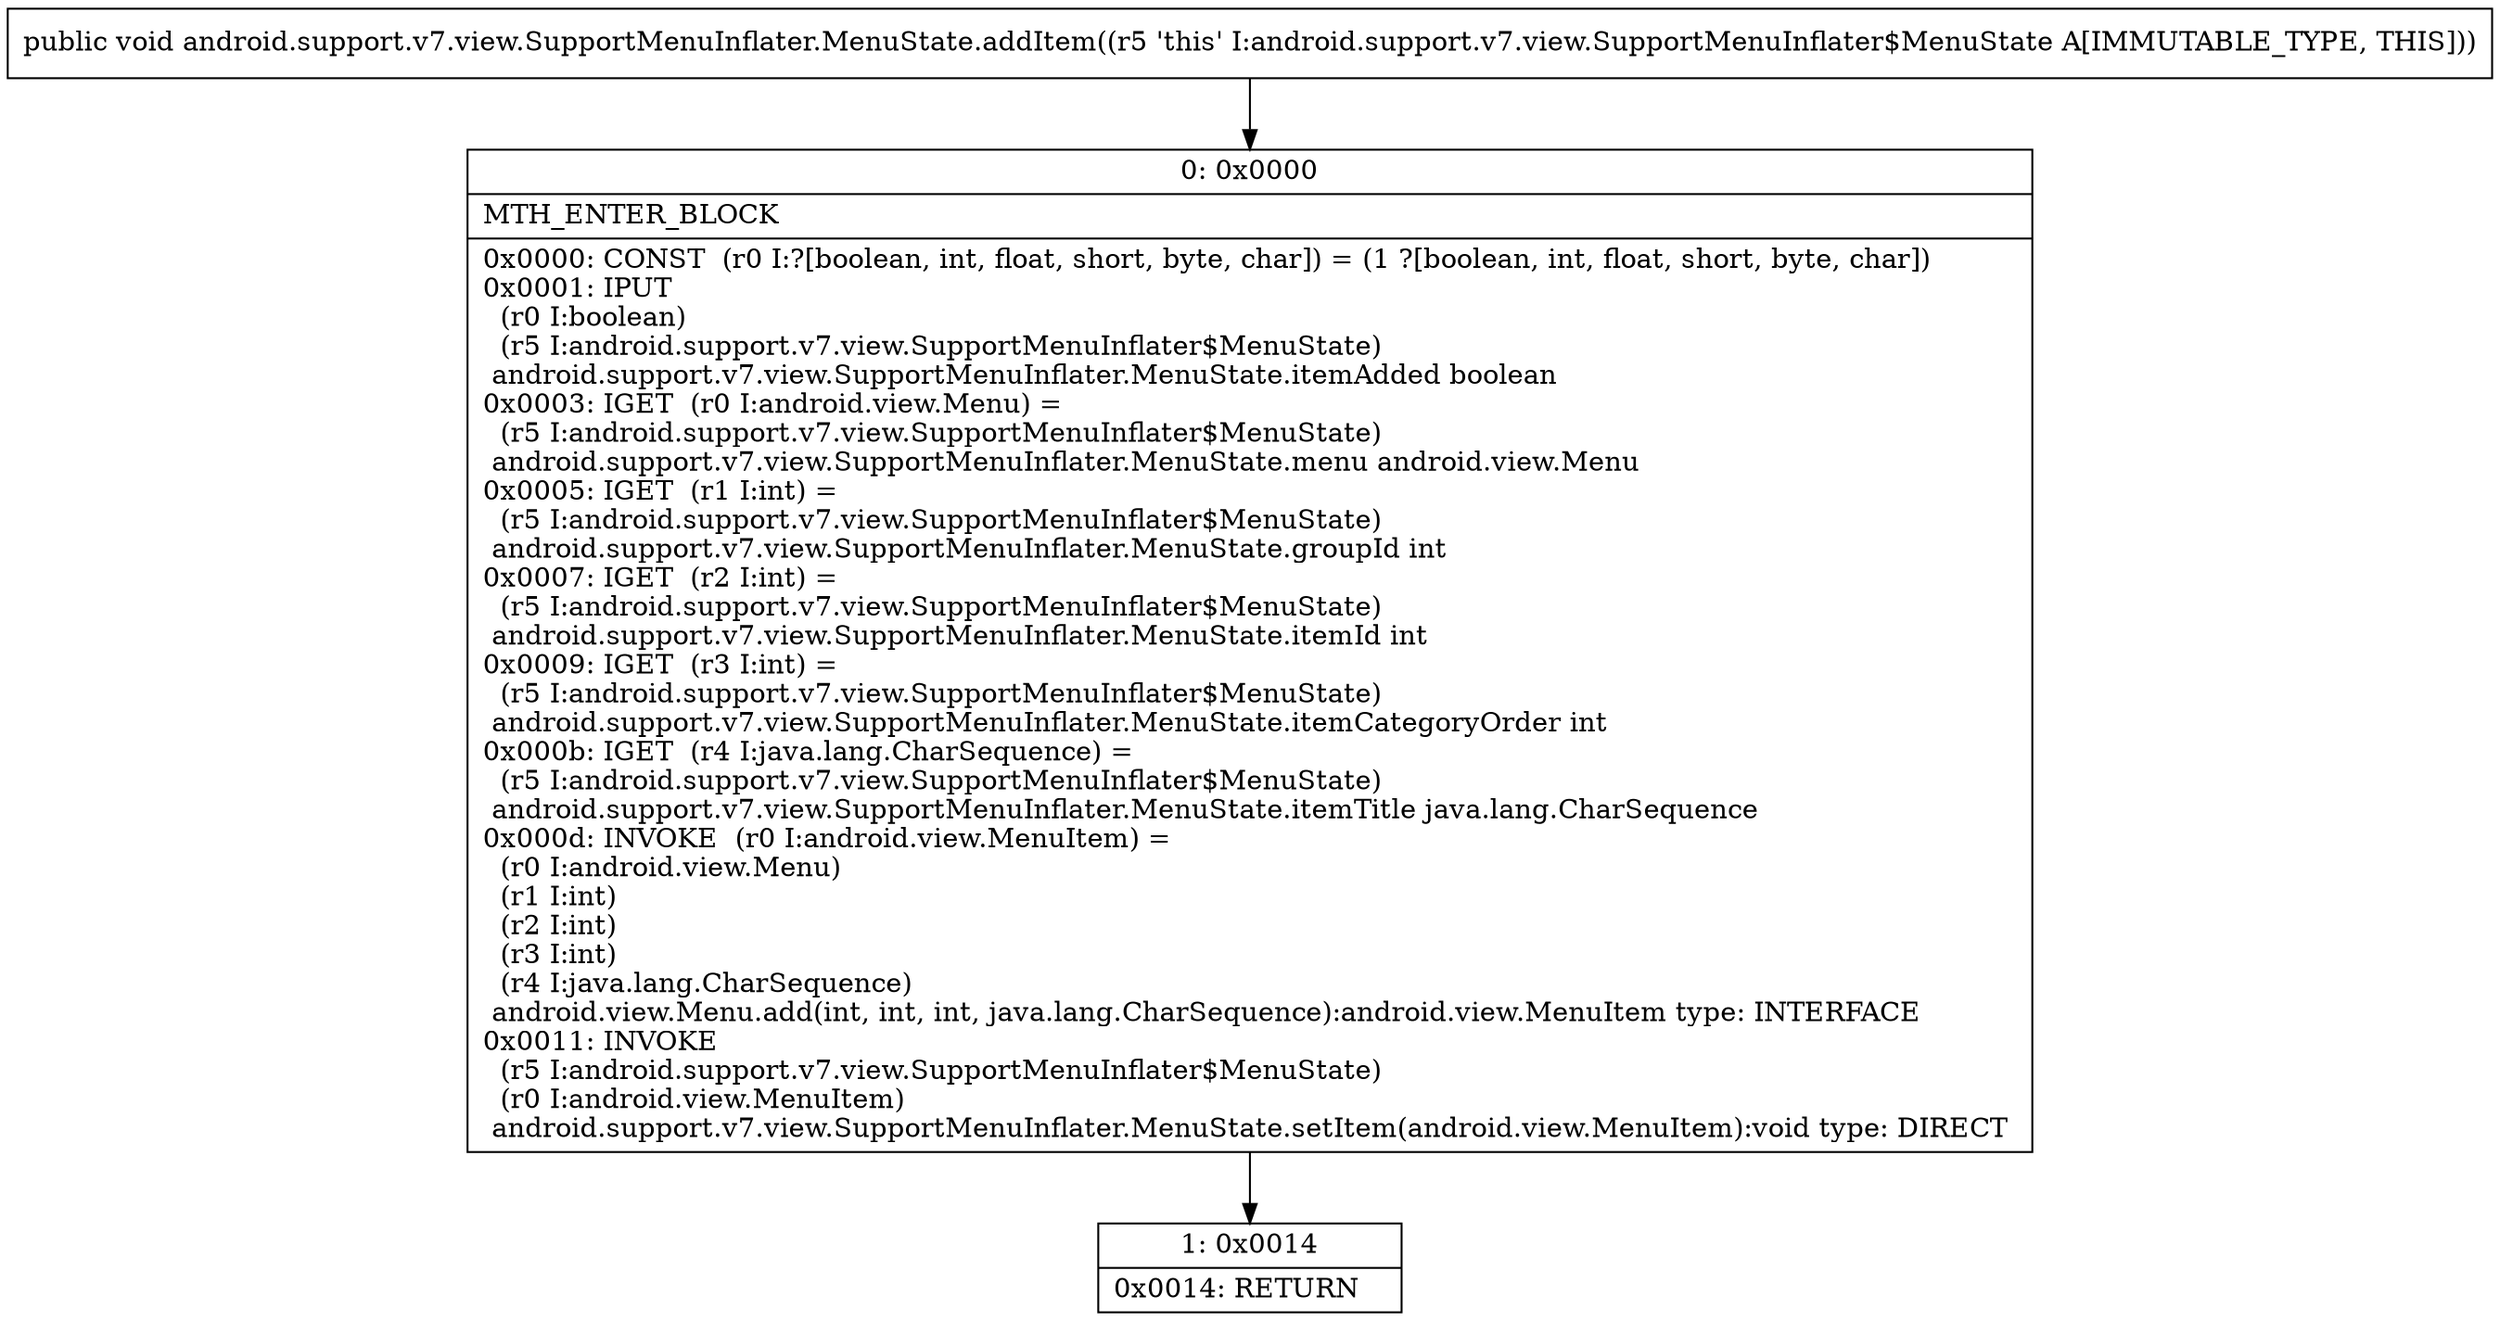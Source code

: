 digraph "CFG forandroid.support.v7.view.SupportMenuInflater.MenuState.addItem()V" {
Node_0 [shape=record,label="{0\:\ 0x0000|MTH_ENTER_BLOCK\l|0x0000: CONST  (r0 I:?[boolean, int, float, short, byte, char]) = (1 ?[boolean, int, float, short, byte, char]) \l0x0001: IPUT  \l  (r0 I:boolean)\l  (r5 I:android.support.v7.view.SupportMenuInflater$MenuState)\l android.support.v7.view.SupportMenuInflater.MenuState.itemAdded boolean \l0x0003: IGET  (r0 I:android.view.Menu) = \l  (r5 I:android.support.v7.view.SupportMenuInflater$MenuState)\l android.support.v7.view.SupportMenuInflater.MenuState.menu android.view.Menu \l0x0005: IGET  (r1 I:int) = \l  (r5 I:android.support.v7.view.SupportMenuInflater$MenuState)\l android.support.v7.view.SupportMenuInflater.MenuState.groupId int \l0x0007: IGET  (r2 I:int) = \l  (r5 I:android.support.v7.view.SupportMenuInflater$MenuState)\l android.support.v7.view.SupportMenuInflater.MenuState.itemId int \l0x0009: IGET  (r3 I:int) = \l  (r5 I:android.support.v7.view.SupportMenuInflater$MenuState)\l android.support.v7.view.SupportMenuInflater.MenuState.itemCategoryOrder int \l0x000b: IGET  (r4 I:java.lang.CharSequence) = \l  (r5 I:android.support.v7.view.SupportMenuInflater$MenuState)\l android.support.v7.view.SupportMenuInflater.MenuState.itemTitle java.lang.CharSequence \l0x000d: INVOKE  (r0 I:android.view.MenuItem) = \l  (r0 I:android.view.Menu)\l  (r1 I:int)\l  (r2 I:int)\l  (r3 I:int)\l  (r4 I:java.lang.CharSequence)\l android.view.Menu.add(int, int, int, java.lang.CharSequence):android.view.MenuItem type: INTERFACE \l0x0011: INVOKE  \l  (r5 I:android.support.v7.view.SupportMenuInflater$MenuState)\l  (r0 I:android.view.MenuItem)\l android.support.v7.view.SupportMenuInflater.MenuState.setItem(android.view.MenuItem):void type: DIRECT \l}"];
Node_1 [shape=record,label="{1\:\ 0x0014|0x0014: RETURN   \l}"];
MethodNode[shape=record,label="{public void android.support.v7.view.SupportMenuInflater.MenuState.addItem((r5 'this' I:android.support.v7.view.SupportMenuInflater$MenuState A[IMMUTABLE_TYPE, THIS])) }"];
MethodNode -> Node_0;
Node_0 -> Node_1;
}

